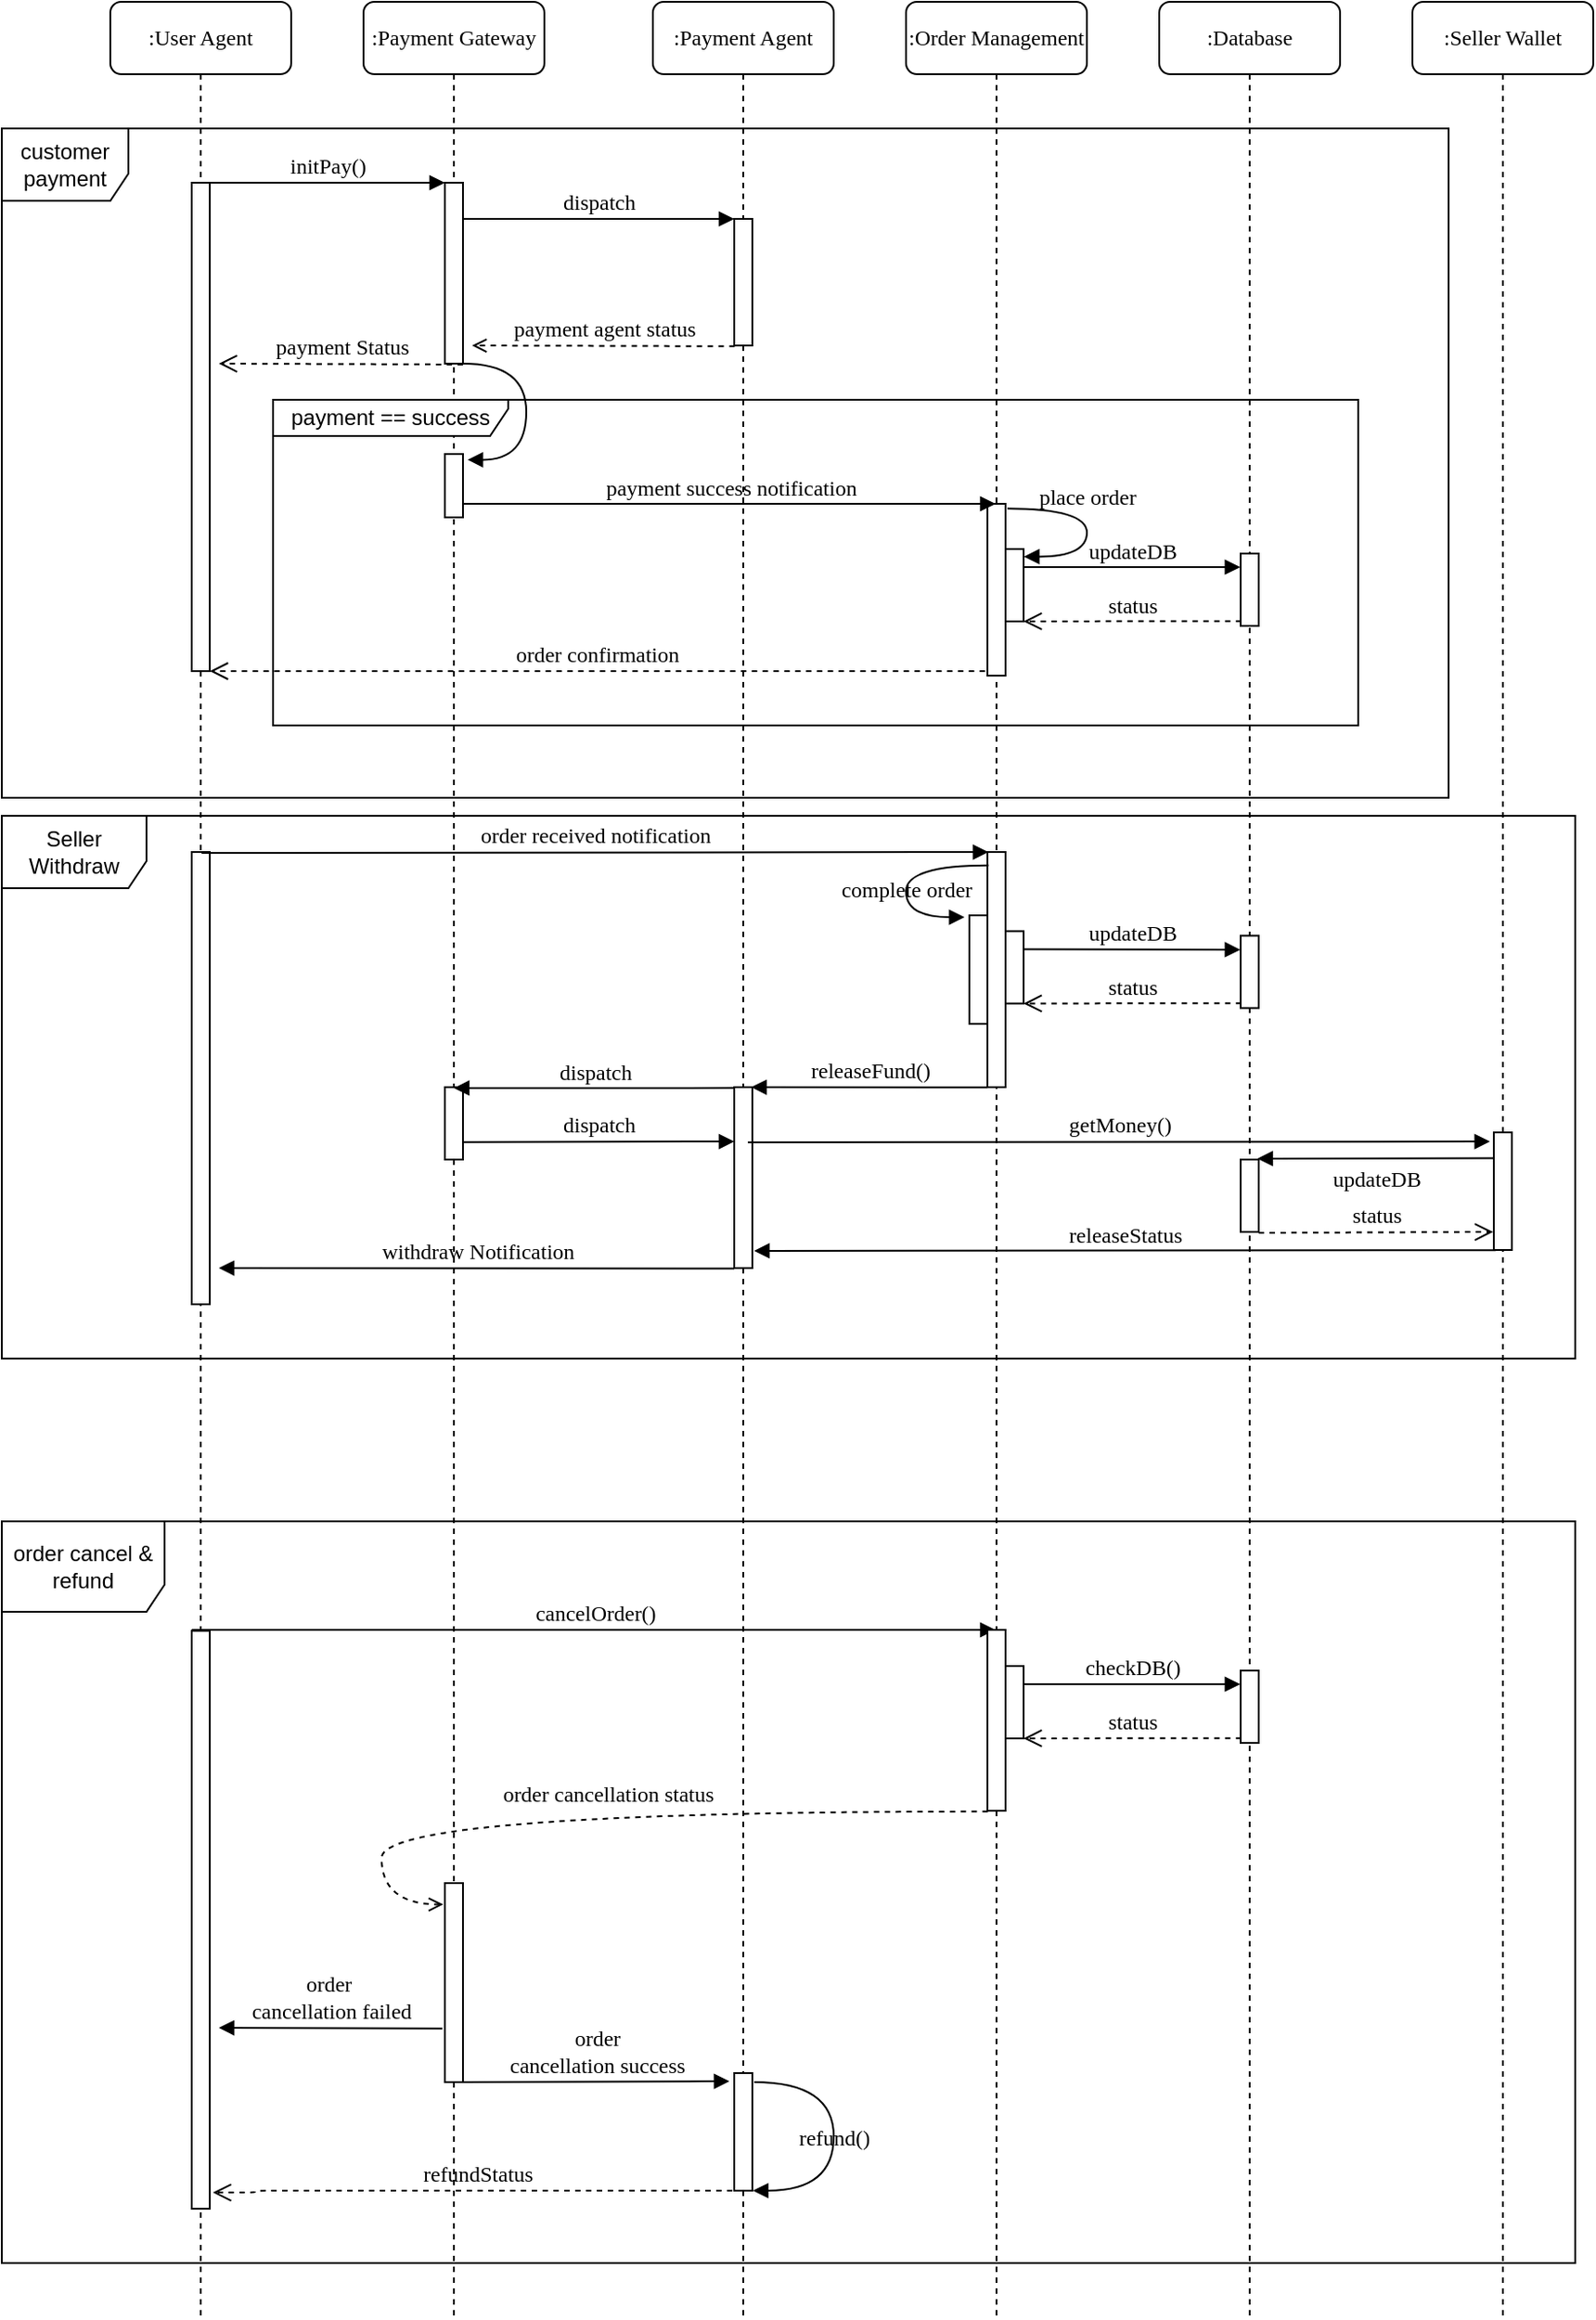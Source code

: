 <mxfile version="26.0.10">
  <diagram name="Page-1" id="13e1069c-82ec-6db2-03f1-153e76fe0fe0">
    <mxGraphModel dx="1909" dy="1107" grid="1" gridSize="10" guides="1" tooltips="1" connect="1" arrows="1" fold="1" page="1" pageScale="1" pageWidth="1100" pageHeight="850" background="none" math="0" shadow="0">
      <root>
        <mxCell id="0" />
        <mxCell id="1" parent="0" />
        <mxCell id="7baba1c4bc27f4b0-2" value=":Payment Gateway" style="shape=umlLifeline;perimeter=lifelinePerimeter;whiteSpace=wrap;html=1;container=1;collapsible=0;recursiveResize=0;outlineConnect=0;rounded=1;shadow=0;comic=0;labelBackgroundColor=none;strokeWidth=1;fontFamily=Verdana;fontSize=12;align=center;" parent="1" vertex="1">
          <mxGeometry x="340" y="80" width="100" height="1280" as="geometry" />
        </mxCell>
        <mxCell id="7baba1c4bc27f4b0-10" value="" style="html=1;points=[];perimeter=orthogonalPerimeter;rounded=0;shadow=0;comic=0;labelBackgroundColor=none;strokeWidth=1;fontFamily=Verdana;fontSize=12;align=center;" parent="7baba1c4bc27f4b0-2" vertex="1">
          <mxGeometry x="45" y="100" width="10" height="100" as="geometry" />
        </mxCell>
        <mxCell id="axSHeAp-DngT5ct-2jIC-14" value="" style="html=1;verticalAlign=bottom;endArrow=block;labelBackgroundColor=none;fontFamily=Verdana;fontSize=12;edgeStyle=orthogonalEdgeStyle;elbow=vertical;exitX=1.098;exitY=0.027;exitDx=0;exitDy=0;exitPerimeter=0;entryX=1.255;entryY=0.091;entryDx=0;entryDy=0;entryPerimeter=0;curved=1;" edge="1" parent="7baba1c4bc27f4b0-2" target="axSHeAp-DngT5ct-2jIC-5">
          <mxGeometry x="0.243" relative="1" as="geometry">
            <mxPoint x="55" y="200" as="sourcePoint" />
            <mxPoint x="64" y="227" as="targetPoint" />
            <Array as="points">
              <mxPoint x="90" y="200" />
              <mxPoint x="90" y="253" />
            </Array>
            <mxPoint as="offset" />
          </mxGeometry>
        </mxCell>
        <mxCell id="axSHeAp-DngT5ct-2jIC-46" value="" style="html=1;points=[];perimeter=orthogonalPerimeter;rounded=0;shadow=0;comic=0;labelBackgroundColor=none;strokeWidth=1;fontFamily=Verdana;fontSize=12;align=center;" vertex="1" parent="7baba1c4bc27f4b0-2">
          <mxGeometry x="45" y="600" width="10" height="40" as="geometry" />
        </mxCell>
        <mxCell id="axSHeAp-DngT5ct-2jIC-60" value="withdraw Notification" style="html=1;verticalAlign=bottom;endArrow=block;labelBackgroundColor=none;fontFamily=Verdana;fontSize=12;edgeStyle=elbowEdgeStyle;elbow=vertical;exitX=0;exitY=1.003;exitDx=0;exitDy=0;exitPerimeter=0;" edge="1" parent="7baba1c4bc27f4b0-2" source="axSHeAp-DngT5ct-2jIC-42">
          <mxGeometry relative="1" as="geometry">
            <mxPoint x="200" y="700" as="sourcePoint" />
            <mxPoint x="-80" y="700" as="targetPoint" />
          </mxGeometry>
        </mxCell>
        <mxCell id="axSHeAp-DngT5ct-2jIC-72" value="" style="html=1;points=[];perimeter=orthogonalPerimeter;rounded=0;shadow=0;comic=0;labelBackgroundColor=none;strokeWidth=1;fontFamily=Verdana;fontSize=12;align=center;" vertex="1" parent="7baba1c4bc27f4b0-2">
          <mxGeometry x="45" y="1040" width="10" height="110" as="geometry" />
        </mxCell>
        <mxCell id="axSHeAp-DngT5ct-2jIC-75" value="order&lt;div&gt;cancellation success&lt;/div&gt;" style="html=1;verticalAlign=bottom;endArrow=block;labelBackgroundColor=none;fontFamily=Verdana;fontSize=12;edgeStyle=elbowEdgeStyle;elbow=vertical;entryX=-0.267;entryY=0.057;entryDx=0;entryDy=0;entryPerimeter=0;" edge="1" parent="7baba1c4bc27f4b0-2" target="axSHeAp-DngT5ct-2jIC-74">
          <mxGeometry relative="1" as="geometry">
            <mxPoint x="55" y="1150" as="sourcePoint" />
            <mxPoint x="175" y="1150" as="targetPoint" />
          </mxGeometry>
        </mxCell>
        <mxCell id="7baba1c4bc27f4b0-3" value=":Payment Agent" style="shape=umlLifeline;perimeter=lifelinePerimeter;whiteSpace=wrap;html=1;container=1;collapsible=0;recursiveResize=0;outlineConnect=0;rounded=1;shadow=0;comic=0;labelBackgroundColor=none;strokeWidth=1;fontFamily=Verdana;fontSize=12;align=center;" parent="1" vertex="1">
          <mxGeometry x="500" y="80" width="100" height="1280" as="geometry" />
        </mxCell>
        <mxCell id="7baba1c4bc27f4b0-13" value="" style="html=1;points=[];perimeter=orthogonalPerimeter;rounded=0;shadow=0;comic=0;labelBackgroundColor=none;strokeWidth=1;fontFamily=Verdana;fontSize=12;align=center;" parent="7baba1c4bc27f4b0-3" vertex="1">
          <mxGeometry x="45" y="120" width="10" height="70" as="geometry" />
        </mxCell>
        <mxCell id="axSHeAp-DngT5ct-2jIC-42" value="" style="html=1;points=[];perimeter=orthogonalPerimeter;rounded=0;shadow=0;comic=0;labelBackgroundColor=none;strokeWidth=1;fontFamily=Verdana;fontSize=12;align=center;" vertex="1" parent="7baba1c4bc27f4b0-3">
          <mxGeometry x="45" y="600" width="10" height="100" as="geometry" />
        </mxCell>
        <mxCell id="axSHeAp-DngT5ct-2jIC-53" value="dispatch" style="html=1;verticalAlign=bottom;endArrow=block;labelBackgroundColor=none;fontFamily=Verdana;fontSize=12;edgeStyle=elbowEdgeStyle;elbow=vertical;" edge="1" parent="7baba1c4bc27f4b0-3" target="7baba1c4bc27f4b0-2">
          <mxGeometry relative="1" as="geometry">
            <mxPoint x="45" y="600.43" as="sourcePoint" />
            <mxPoint x="-86" y="600.31" as="targetPoint" />
          </mxGeometry>
        </mxCell>
        <mxCell id="axSHeAp-DngT5ct-2jIC-54" value="dispatch" style="html=1;verticalAlign=bottom;endArrow=block;entryX=0;entryY=0;labelBackgroundColor=none;fontFamily=Verdana;fontSize=12;edgeStyle=elbowEdgeStyle;elbow=vertical;" edge="1" parent="7baba1c4bc27f4b0-3">
          <mxGeometry relative="1" as="geometry">
            <mxPoint x="-105" y="630.33" as="sourcePoint" />
            <mxPoint x="45" y="630" as="targetPoint" />
          </mxGeometry>
        </mxCell>
        <mxCell id="axSHeAp-DngT5ct-2jIC-20" value="cancelOrder()" style="html=1;verticalAlign=bottom;endArrow=block;labelBackgroundColor=none;fontFamily=Verdana;fontSize=12;edgeStyle=elbowEdgeStyle;elbow=vertical;" edge="1" parent="7baba1c4bc27f4b0-3" target="7baba1c4bc27f4b0-4">
          <mxGeometry relative="1" as="geometry">
            <mxPoint x="-255" y="900" as="sourcePoint" />
            <mxPoint x="160" y="900" as="targetPoint" />
          </mxGeometry>
        </mxCell>
        <mxCell id="axSHeAp-DngT5ct-2jIC-74" value="" style="html=1;points=[];perimeter=orthogonalPerimeter;rounded=0;shadow=0;comic=0;labelBackgroundColor=none;strokeWidth=1;fontFamily=Verdana;fontSize=12;align=center;" vertex="1" parent="7baba1c4bc27f4b0-3">
          <mxGeometry x="45" y="1145" width="10" height="65" as="geometry" />
        </mxCell>
        <mxCell id="axSHeAp-DngT5ct-2jIC-76" value="refund()" style="html=1;verticalAlign=bottom;endArrow=block;labelBackgroundColor=none;fontFamily=Verdana;fontSize=12;edgeStyle=orthogonalEdgeStyle;elbow=vertical;exitX=1.098;exitY=0.027;exitDx=0;exitDy=0;exitPerimeter=0;entryX=1.032;entryY=0.99;entryDx=0;entryDy=0;entryPerimeter=0;curved=1;" edge="1" parent="7baba1c4bc27f4b0-3" target="axSHeAp-DngT5ct-2jIC-74">
          <mxGeometry x="0.125" relative="1" as="geometry">
            <mxPoint x="55.96" y="1150" as="sourcePoint" />
            <mxPoint x="64.96" y="1177" as="targetPoint" />
            <Array as="points">
              <mxPoint x="100" y="1150" />
              <mxPoint x="100" y="1210" />
              <mxPoint x="55" y="1210" />
            </Array>
            <mxPoint as="offset" />
          </mxGeometry>
        </mxCell>
        <mxCell id="7baba1c4bc27f4b0-4" value=":Order Management" style="shape=umlLifeline;perimeter=lifelinePerimeter;whiteSpace=wrap;html=1;container=1;collapsible=0;recursiveResize=0;outlineConnect=0;rounded=1;shadow=0;comic=0;labelBackgroundColor=none;strokeWidth=1;fontFamily=Verdana;fontSize=12;align=center;" parent="1" vertex="1">
          <mxGeometry x="640" y="80" width="100" height="1280" as="geometry" />
        </mxCell>
        <mxCell id="axSHeAp-DngT5ct-2jIC-27" value="" style="html=1;points=[];perimeter=orthogonalPerimeter;rounded=0;shadow=0;comic=0;labelBackgroundColor=none;strokeWidth=1;fontFamily=Verdana;fontSize=12;align=center;" vertex="1" parent="7baba1c4bc27f4b0-4">
          <mxGeometry x="45" y="470" width="10" height="130" as="geometry" />
        </mxCell>
        <mxCell id="axSHeAp-DngT5ct-2jIC-32" value="" style="html=1;points=[];perimeter=orthogonalPerimeter;rounded=0;shadow=0;comic=0;labelBackgroundColor=none;strokeWidth=1;fontFamily=Verdana;fontSize=12;align=center;" vertex="1" parent="7baba1c4bc27f4b0-4">
          <mxGeometry x="35" y="505" width="10" height="60" as="geometry" />
        </mxCell>
        <mxCell id="axSHeAp-DngT5ct-2jIC-34" value="complete order" style="html=1;verticalAlign=bottom;endArrow=block;labelBackgroundColor=none;fontFamily=Verdana;fontSize=12;edgeStyle=orthogonalEdgeStyle;elbow=vertical;exitX=0.067;exitY=0.057;exitDx=0;exitDy=0;exitPerimeter=0;entryX=-0.267;entryY=0.017;entryDx=0;entryDy=0;entryPerimeter=0;curved=1;" edge="1" parent="7baba1c4bc27f4b0-4" source="axSHeAp-DngT5ct-2jIC-27" target="axSHeAp-DngT5ct-2jIC-32">
          <mxGeometry x="0.281" relative="1" as="geometry">
            <mxPoint x="-20" y="478" as="sourcePoint" />
            <mxPoint x="-11" y="505" as="targetPoint" />
            <Array as="points">
              <mxPoint y="477" />
              <mxPoint y="506" />
            </Array>
            <mxPoint as="offset" />
          </mxGeometry>
        </mxCell>
        <mxCell id="axSHeAp-DngT5ct-2jIC-44" value="releaseFund()" style="html=1;verticalAlign=bottom;endArrow=block;labelBackgroundColor=none;fontFamily=Verdana;fontSize=12;edgeStyle=elbowEdgeStyle;elbow=vertical;entryX=0.941;entryY=0.002;entryDx=0;entryDy=0;entryPerimeter=0;" edge="1" parent="7baba1c4bc27f4b0-4" target="axSHeAp-DngT5ct-2jIC-42">
          <mxGeometry relative="1" as="geometry">
            <mxPoint x="45" y="600.12" as="sourcePoint" />
            <mxPoint x="-80" y="600" as="targetPoint" />
          </mxGeometry>
        </mxCell>
        <mxCell id="axSHeAp-DngT5ct-2jIC-39" value="getMoney()" style="html=1;verticalAlign=bottom;endArrow=block;labelBackgroundColor=none;fontFamily=Verdana;fontSize=12;edgeStyle=elbowEdgeStyle;elbow=vertical;entryX=-0.213;entryY=0.076;entryDx=0;entryDy=0;entryPerimeter=0;" edge="1" parent="7baba1c4bc27f4b0-4" target="axSHeAp-DngT5ct-2jIC-41">
          <mxGeometry relative="1" as="geometry">
            <mxPoint x="-87.5" y="630.5" as="sourcePoint" />
            <Array as="points">
              <mxPoint x="-87.5" y="630" />
            </Array>
            <mxPoint x="320" y="630" as="targetPoint" />
          </mxGeometry>
        </mxCell>
        <mxCell id="axSHeAp-DngT5ct-2jIC-24" value="" style="html=1;points=[];perimeter=orthogonalPerimeter;rounded=0;shadow=0;comic=0;labelBackgroundColor=none;strokeWidth=1;fontFamily=Verdana;fontSize=12;align=center;" vertex="1" parent="7baba1c4bc27f4b0-4">
          <mxGeometry x="45" y="900" width="10" height="100" as="geometry" />
        </mxCell>
        <mxCell id="7baba1c4bc27f4b0-5" value=":Database" style="shape=umlLifeline;perimeter=lifelinePerimeter;whiteSpace=wrap;html=1;container=1;collapsible=0;recursiveResize=0;outlineConnect=0;rounded=1;shadow=0;comic=0;labelBackgroundColor=none;strokeWidth=1;fontFamily=Verdana;fontSize=12;align=center;" parent="1" vertex="1">
          <mxGeometry x="780" y="80" width="100" height="1280" as="geometry" />
        </mxCell>
        <mxCell id="axSHeAp-DngT5ct-2jIC-35" value="" style="html=1;points=[];perimeter=orthogonalPerimeter;rounded=0;shadow=0;comic=0;labelBackgroundColor=none;strokeWidth=1;fontFamily=Verdana;fontSize=12;align=center;" vertex="1" parent="7baba1c4bc27f4b0-5">
          <mxGeometry x="-85" y="513.75" width="10" height="40" as="geometry" />
        </mxCell>
        <mxCell id="axSHeAp-DngT5ct-2jIC-36" value="" style="html=1;points=[];perimeter=orthogonalPerimeter;rounded=0;shadow=0;comic=0;labelBackgroundColor=none;strokeWidth=1;fontFamily=Verdana;fontSize=12;align=center;" vertex="1" parent="7baba1c4bc27f4b0-5">
          <mxGeometry x="45" y="516.25" width="10" height="40" as="geometry" />
        </mxCell>
        <mxCell id="axSHeAp-DngT5ct-2jIC-37" value="updateDB" style="html=1;verticalAlign=bottom;endArrow=block;labelBackgroundColor=none;fontFamily=Verdana;fontSize=12;edgeStyle=elbowEdgeStyle;elbow=vertical;entryX=-0.019;entryY=0.191;entryDx=0;entryDy=0;entryPerimeter=0;" edge="1" parent="7baba1c4bc27f4b0-5" target="axSHeAp-DngT5ct-2jIC-36">
          <mxGeometry relative="1" as="geometry">
            <mxPoint x="-75" y="523.75" as="sourcePoint" />
            <mxPoint x="30" y="523.75" as="targetPoint" />
          </mxGeometry>
        </mxCell>
        <mxCell id="axSHeAp-DngT5ct-2jIC-38" value="status" style="html=1;verticalAlign=bottom;endArrow=open;dashed=1;endSize=8;labelBackgroundColor=none;fontFamily=Verdana;fontSize=12;edgeStyle=elbowEdgeStyle;elbow=vertical;exitX=0.036;exitY=0.933;exitDx=0;exitDy=0;exitPerimeter=0;entryX=0.996;entryY=1.013;entryDx=0;entryDy=0;entryPerimeter=0;" edge="1" parent="7baba1c4bc27f4b0-5" source="axSHeAp-DngT5ct-2jIC-36" target="axSHeAp-DngT5ct-2jIC-35">
          <mxGeometry relative="1" as="geometry">
            <mxPoint x="-70" y="553.75" as="targetPoint" />
            <Array as="points">
              <mxPoint x="-5" y="553.75" />
              <mxPoint x="25" y="553.75" />
            </Array>
            <mxPoint x="40" y="553.75" as="sourcePoint" />
          </mxGeometry>
        </mxCell>
        <mxCell id="axSHeAp-DngT5ct-2jIC-55" value="" style="html=1;points=[];perimeter=orthogonalPerimeter;rounded=0;shadow=0;comic=0;labelBackgroundColor=none;strokeWidth=1;fontFamily=Verdana;fontSize=12;align=center;" vertex="1" parent="7baba1c4bc27f4b0-5">
          <mxGeometry x="45" y="640" width="10" height="40" as="geometry" />
        </mxCell>
        <mxCell id="axSHeAp-DngT5ct-2jIC-66" value="" style="html=1;points=[];perimeter=orthogonalPerimeter;rounded=0;shadow=0;comic=0;labelBackgroundColor=none;strokeWidth=1;fontFamily=Verdana;fontSize=12;align=center;" vertex="1" parent="7baba1c4bc27f4b0-5">
          <mxGeometry x="-85" y="920" width="10" height="40" as="geometry" />
        </mxCell>
        <mxCell id="axSHeAp-DngT5ct-2jIC-67" value="" style="html=1;points=[];perimeter=orthogonalPerimeter;rounded=0;shadow=0;comic=0;labelBackgroundColor=none;strokeWidth=1;fontFamily=Verdana;fontSize=12;align=center;" vertex="1" parent="7baba1c4bc27f4b0-5">
          <mxGeometry x="45" y="922.5" width="10" height="40" as="geometry" />
        </mxCell>
        <mxCell id="axSHeAp-DngT5ct-2jIC-68" value="checkDB()" style="html=1;verticalAlign=bottom;endArrow=block;labelBackgroundColor=none;fontFamily=Verdana;fontSize=12;edgeStyle=elbowEdgeStyle;elbow=vertical;entryX=-0.019;entryY=0.191;entryDx=0;entryDy=0;entryPerimeter=0;" edge="1" parent="7baba1c4bc27f4b0-5" target="axSHeAp-DngT5ct-2jIC-67">
          <mxGeometry relative="1" as="geometry">
            <mxPoint x="-75" y="930" as="sourcePoint" />
            <mxPoint x="30" y="930" as="targetPoint" />
          </mxGeometry>
        </mxCell>
        <mxCell id="axSHeAp-DngT5ct-2jIC-69" value="status" style="html=1;verticalAlign=bottom;endArrow=open;dashed=1;endSize=8;labelBackgroundColor=none;fontFamily=Verdana;fontSize=12;edgeStyle=elbowEdgeStyle;elbow=vertical;exitX=0.036;exitY=0.933;exitDx=0;exitDy=0;exitPerimeter=0;entryX=0.996;entryY=1.013;entryDx=0;entryDy=0;entryPerimeter=0;" edge="1" parent="7baba1c4bc27f4b0-5" source="axSHeAp-DngT5ct-2jIC-67" target="axSHeAp-DngT5ct-2jIC-66">
          <mxGeometry relative="1" as="geometry">
            <mxPoint x="-70" y="960" as="targetPoint" />
            <Array as="points">
              <mxPoint x="-5" y="960" />
              <mxPoint x="25" y="960" />
            </Array>
            <mxPoint x="40" y="960" as="sourcePoint" />
          </mxGeometry>
        </mxCell>
        <mxCell id="7baba1c4bc27f4b0-8" value=":User Agent" style="shape=umlLifeline;perimeter=lifelinePerimeter;whiteSpace=wrap;html=1;container=1;collapsible=0;recursiveResize=0;outlineConnect=0;rounded=1;shadow=0;comic=0;labelBackgroundColor=none;strokeWidth=1;fontFamily=Verdana;fontSize=12;align=center;" parent="1" vertex="1">
          <mxGeometry x="200" y="80" width="100" height="1280" as="geometry" />
        </mxCell>
        <mxCell id="7baba1c4bc27f4b0-9" value="" style="html=1;points=[];perimeter=orthogonalPerimeter;rounded=0;shadow=0;comic=0;labelBackgroundColor=none;strokeWidth=1;fontFamily=Verdana;fontSize=12;align=center;" parent="7baba1c4bc27f4b0-8" vertex="1">
          <mxGeometry x="45" y="100" width="10" height="270" as="geometry" />
        </mxCell>
        <mxCell id="axSHeAp-DngT5ct-2jIC-26" value="" style="html=1;points=[];perimeter=orthogonalPerimeter;rounded=0;shadow=0;comic=0;labelBackgroundColor=none;strokeWidth=1;fontFamily=Verdana;fontSize=12;align=center;" vertex="1" parent="7baba1c4bc27f4b0-8">
          <mxGeometry x="45" y="470" width="10" height="250" as="geometry" />
        </mxCell>
        <mxCell id="axSHeAp-DngT5ct-2jIC-19" value="" style="html=1;points=[];perimeter=orthogonalPerimeter;rounded=0;shadow=0;comic=0;labelBackgroundColor=none;strokeWidth=1;fontFamily=Verdana;fontSize=12;align=center;" vertex="1" parent="7baba1c4bc27f4b0-8">
          <mxGeometry x="45" y="900.56" width="10" height="319.44" as="geometry" />
        </mxCell>
        <mxCell id="7baba1c4bc27f4b0-11" value="initPay()" style="html=1;verticalAlign=bottom;endArrow=block;entryX=0;entryY=0;labelBackgroundColor=none;fontFamily=Verdana;fontSize=12;edgeStyle=elbowEdgeStyle;elbow=vertical;" parent="1" source="7baba1c4bc27f4b0-9" target="7baba1c4bc27f4b0-10" edge="1">
          <mxGeometry relative="1" as="geometry">
            <mxPoint x="320" y="190" as="sourcePoint" />
          </mxGeometry>
        </mxCell>
        <mxCell id="7baba1c4bc27f4b0-14" value="dispatch" style="html=1;verticalAlign=bottom;endArrow=block;entryX=0;entryY=0;labelBackgroundColor=none;fontFamily=Verdana;fontSize=12;edgeStyle=elbowEdgeStyle;elbow=vertical;" parent="1" source="7baba1c4bc27f4b0-10" target="7baba1c4bc27f4b0-13" edge="1">
          <mxGeometry relative="1" as="geometry">
            <mxPoint x="470" y="200" as="sourcePoint" />
          </mxGeometry>
        </mxCell>
        <mxCell id="axSHeAp-DngT5ct-2jIC-3" value="payment agent status" style="html=1;verticalAlign=bottom;endArrow=open;labelBackgroundColor=none;fontFamily=Verdana;fontSize=12;edgeStyle=elbowEdgeStyle;elbow=vertical;exitX=0.026;exitY=1.006;exitDx=0;exitDy=0;exitPerimeter=0;dashed=1;endFill=0;" edge="1" parent="1" source="7baba1c4bc27f4b0-13">
          <mxGeometry relative="1" as="geometry">
            <mxPoint x="540" y="300" as="sourcePoint" />
            <mxPoint x="400" y="270" as="targetPoint" />
          </mxGeometry>
        </mxCell>
        <mxCell id="axSHeAp-DngT5ct-2jIC-4" value="payment Status" style="html=1;verticalAlign=bottom;endArrow=open;dashed=1;endSize=8;labelBackgroundColor=none;fontFamily=Verdana;fontSize=12;" edge="1" parent="1">
          <mxGeometry relative="1" as="geometry">
            <mxPoint x="260" y="280" as="targetPoint" />
            <mxPoint x="395" y="280.5" as="sourcePoint" />
          </mxGeometry>
        </mxCell>
        <mxCell id="7baba1c4bc27f4b0-16" value="" style="html=1;points=[];perimeter=orthogonalPerimeter;rounded=0;shadow=0;comic=0;labelBackgroundColor=none;strokeWidth=1;fontFamily=Verdana;fontSize=12;align=center;" parent="1" vertex="1">
          <mxGeometry x="685" y="357.5" width="10" height="95" as="geometry" />
        </mxCell>
        <mxCell id="7baba1c4bc27f4b0-17" value="payment success notification" style="html=1;verticalAlign=bottom;endArrow=block;labelBackgroundColor=none;fontFamily=Verdana;fontSize=12;edgeStyle=elbowEdgeStyle;elbow=vertical;" parent="1" source="axSHeAp-DngT5ct-2jIC-5" edge="1">
          <mxGeometry relative="1" as="geometry">
            <mxPoint x="390" y="357.5" as="sourcePoint" />
            <Array as="points">
              <mxPoint x="395" y="357.5" />
            </Array>
            <mxPoint x="689.5" y="357.5" as="targetPoint" />
          </mxGeometry>
        </mxCell>
        <mxCell id="axSHeAp-DngT5ct-2jIC-8" value="" style="html=1;points=[];perimeter=orthogonalPerimeter;rounded=0;shadow=0;comic=0;labelBackgroundColor=none;strokeWidth=1;fontFamily=Verdana;fontSize=12;align=center;" vertex="1" parent="1">
          <mxGeometry x="695" y="382.5" width="10" height="40" as="geometry" />
        </mxCell>
        <mxCell id="axSHeAp-DngT5ct-2jIC-9" value="place order" style="html=1;verticalAlign=bottom;endArrow=block;labelBackgroundColor=none;fontFamily=Verdana;fontSize=12;edgeStyle=orthogonalEdgeStyle;elbow=vertical;exitX=1.098;exitY=0.027;exitDx=0;exitDy=0;exitPerimeter=0;entryX=1.019;entryY=0.106;entryDx=0;entryDy=0;entryPerimeter=0;curved=1;" edge="1" parent="1" source="7baba1c4bc27f4b0-16" target="axSHeAp-DngT5ct-2jIC-8">
          <mxGeometry x="-0.119" relative="1" as="geometry">
            <mxPoint x="750" y="352.5" as="sourcePoint" />
            <mxPoint x="760" y="372.5" as="targetPoint" />
            <Array as="points">
              <mxPoint x="740" y="359.5" />
              <mxPoint x="740" y="386.5" />
            </Array>
            <mxPoint as="offset" />
          </mxGeometry>
        </mxCell>
        <mxCell id="7baba1c4bc27f4b0-19" value="" style="html=1;points=[];perimeter=orthogonalPerimeter;rounded=0;shadow=0;comic=0;labelBackgroundColor=none;strokeWidth=1;fontFamily=Verdana;fontSize=12;align=center;" parent="1" vertex="1">
          <mxGeometry x="825" y="385" width="10" height="40" as="geometry" />
        </mxCell>
        <mxCell id="axSHeAp-DngT5ct-2jIC-12" value="updateDB" style="html=1;verticalAlign=bottom;endArrow=block;labelBackgroundColor=none;fontFamily=Verdana;fontSize=12;edgeStyle=elbowEdgeStyle;elbow=vertical;entryX=-0.019;entryY=0.191;entryDx=0;entryDy=0;entryPerimeter=0;" edge="1" parent="1" target="7baba1c4bc27f4b0-19">
          <mxGeometry relative="1" as="geometry">
            <mxPoint x="705" y="392.5" as="sourcePoint" />
            <mxPoint x="810" y="392.5" as="targetPoint" />
          </mxGeometry>
        </mxCell>
        <mxCell id="axSHeAp-DngT5ct-2jIC-11" value="status" style="html=1;verticalAlign=bottom;endArrow=open;dashed=1;endSize=8;labelBackgroundColor=none;fontFamily=Verdana;fontSize=12;edgeStyle=elbowEdgeStyle;elbow=vertical;exitX=0.036;exitY=0.933;exitDx=0;exitDy=0;exitPerimeter=0;entryX=0.996;entryY=1.013;entryDx=0;entryDy=0;entryPerimeter=0;" edge="1" parent="1" source="7baba1c4bc27f4b0-19" target="axSHeAp-DngT5ct-2jIC-8">
          <mxGeometry relative="1" as="geometry">
            <mxPoint x="710" y="422.5" as="targetPoint" />
            <Array as="points">
              <mxPoint x="775" y="422.5" />
              <mxPoint x="805" y="422.5" />
            </Array>
            <mxPoint x="820" y="422.5" as="sourcePoint" />
          </mxGeometry>
        </mxCell>
        <mxCell id="axSHeAp-DngT5ct-2jIC-13" value="" style="html=1;verticalAlign=bottom;endArrow=block;labelBackgroundColor=none;fontFamily=Verdana;fontSize=12;edgeStyle=elbowEdgeStyle;elbow=vertical;" edge="1" parent="1" target="axSHeAp-DngT5ct-2jIC-5">
          <mxGeometry relative="1" as="geometry">
            <mxPoint x="390" y="357.5" as="sourcePoint" />
            <Array as="points" />
            <mxPoint x="689.5" y="357.5" as="targetPoint" />
          </mxGeometry>
        </mxCell>
        <mxCell id="axSHeAp-DngT5ct-2jIC-5" value="" style="html=1;points=[];perimeter=orthogonalPerimeter;rounded=0;shadow=0;comic=0;labelBackgroundColor=none;strokeWidth=1;fontFamily=Verdana;fontSize=12;align=center;" vertex="1" parent="1">
          <mxGeometry x="385" y="330" width="10" height="35" as="geometry" />
        </mxCell>
        <mxCell id="7baba1c4bc27f4b0-30" value="order confirmation" style="html=1;verticalAlign=bottom;endArrow=open;dashed=1;endSize=8;labelBackgroundColor=none;fontFamily=Verdana;fontSize=12;edgeStyle=elbowEdgeStyle;elbow=vertical;exitX=-0.131;exitY=0.974;exitDx=0;exitDy=0;exitPerimeter=0;" parent="1" source="7baba1c4bc27f4b0-16" edge="1">
          <mxGeometry relative="1" as="geometry">
            <mxPoint x="255" y="450" as="targetPoint" />
            <Array as="points">
              <mxPoint x="670" y="450" />
            </Array>
            <mxPoint x="680" y="450" as="sourcePoint" />
          </mxGeometry>
        </mxCell>
        <mxCell id="axSHeAp-DngT5ct-2jIC-17" value="payment == success" style="shape=umlFrame;whiteSpace=wrap;html=1;pointerEvents=0;width=130;height=20;" vertex="1" parent="1">
          <mxGeometry x="290" y="300" width="600" height="180" as="geometry" />
        </mxCell>
        <mxCell id="axSHeAp-DngT5ct-2jIC-18" value="customer payment" style="shape=umlFrame;whiteSpace=wrap;html=1;pointerEvents=0;width=70;height=40;" vertex="1" parent="1">
          <mxGeometry x="140" y="150" width="800" height="370" as="geometry" />
        </mxCell>
        <mxCell id="axSHeAp-DngT5ct-2jIC-25" value=":Seller Wallet" style="shape=umlLifeline;perimeter=lifelinePerimeter;whiteSpace=wrap;html=1;container=1;collapsible=0;recursiveResize=0;outlineConnect=0;rounded=1;shadow=0;comic=0;labelBackgroundColor=none;strokeWidth=1;fontFamily=Verdana;fontSize=12;align=center;" vertex="1" parent="1">
          <mxGeometry x="920" y="80" width="100" height="1280" as="geometry" />
        </mxCell>
        <mxCell id="axSHeAp-DngT5ct-2jIC-41" value="" style="html=1;points=[];perimeter=orthogonalPerimeter;rounded=0;shadow=0;comic=0;labelBackgroundColor=none;strokeWidth=1;fontFamily=Verdana;fontSize=12;align=center;" vertex="1" parent="axSHeAp-DngT5ct-2jIC-25">
          <mxGeometry x="45" y="625" width="10" height="65" as="geometry" />
        </mxCell>
        <mxCell id="axSHeAp-DngT5ct-2jIC-58" value="releaseStatus" style="html=1;verticalAlign=bottom;endArrow=block;labelBackgroundColor=none;fontFamily=Verdana;fontSize=12;edgeStyle=elbowEdgeStyle;elbow=vertical;entryX=1.1;entryY=0.907;entryDx=0;entryDy=0;entryPerimeter=0;" edge="1" parent="axSHeAp-DngT5ct-2jIC-25" target="axSHeAp-DngT5ct-2jIC-42">
          <mxGeometry relative="1" as="geometry">
            <mxPoint x="46" y="690.12" as="sourcePoint" />
            <mxPoint x="-360" y="690" as="targetPoint" />
          </mxGeometry>
        </mxCell>
        <mxCell id="axSHeAp-DngT5ct-2jIC-29" value="order received notification" style="html=1;verticalAlign=bottom;endArrow=block;labelBackgroundColor=none;fontFamily=Verdana;fontSize=12;edgeStyle=elbowEdgeStyle;elbow=vertical;entryX=0.049;entryY=0.004;entryDx=0;entryDy=0;entryPerimeter=0;" edge="1" parent="1" target="axSHeAp-DngT5ct-2jIC-27">
          <mxGeometry relative="1" as="geometry">
            <mxPoint x="250.5" y="550.5" as="sourcePoint" />
            <Array as="points">
              <mxPoint x="250.5" y="550" />
            </Array>
            <mxPoint x="680" y="550" as="targetPoint" />
          </mxGeometry>
        </mxCell>
        <mxCell id="axSHeAp-DngT5ct-2jIC-57" value="status" style="html=1;verticalAlign=bottom;endArrow=open;dashed=1;endSize=8;labelBackgroundColor=none;fontFamily=Verdana;fontSize=12;edgeStyle=elbowEdgeStyle;elbow=vertical;entryX=-0.038;entryY=0.841;entryDx=0;entryDy=0;entryPerimeter=0;" edge="1" parent="1" target="axSHeAp-DngT5ct-2jIC-41">
          <mxGeometry relative="1" as="geometry">
            <mxPoint x="914.5" y="760" as="targetPoint" />
            <Array as="points">
              <mxPoint x="860" y="760" />
              <mxPoint x="890" y="760" />
            </Array>
            <mxPoint x="835" y="760.5" as="sourcePoint" />
          </mxGeometry>
        </mxCell>
        <mxCell id="axSHeAp-DngT5ct-2jIC-56" value="updateDB" style="html=1;verticalAlign=bottom;endArrow=block;labelBackgroundColor=none;fontFamily=Verdana;fontSize=12;edgeStyle=elbowEdgeStyle;elbow=vertical;exitX=0.02;exitY=0.219;exitDx=0;exitDy=0;exitPerimeter=0;entryX=0.929;entryY=-0.012;entryDx=0;entryDy=0;entryPerimeter=0;" edge="1" parent="1" target="axSHeAp-DngT5ct-2jIC-55" source="axSHeAp-DngT5ct-2jIC-41">
          <mxGeometry x="0.001" y="20" relative="1" as="geometry">
            <mxPoint x="959.77" y="719.82" as="sourcePoint" />
            <mxPoint x="840" y="720" as="targetPoint" />
            <mxPoint as="offset" />
          </mxGeometry>
        </mxCell>
        <mxCell id="axSHeAp-DngT5ct-2jIC-61" value="Seller Withdraw" style="shape=umlFrame;whiteSpace=wrap;html=1;pointerEvents=0;width=80;height=40;" vertex="1" parent="1">
          <mxGeometry x="140" y="530" width="870" height="300" as="geometry" />
        </mxCell>
        <mxCell id="axSHeAp-DngT5ct-2jIC-23" value="order cancellation status" style="html=1;verticalAlign=bottom;endArrow=open;labelBackgroundColor=none;fontFamily=Verdana;fontSize=12;edgeStyle=orthogonalEdgeStyle;elbow=vertical;exitX=0.026;exitY=1.006;exitDx=0;exitDy=0;exitPerimeter=0;dashed=1;endFill=0;entryX=-0.091;entryY=0.107;entryDx=0;entryDy=0;entryPerimeter=0;curved=1;" edge="1" parent="1" target="axSHeAp-DngT5ct-2jIC-72">
          <mxGeometry relative="1" as="geometry">
            <mxPoint x="685.26" y="1080.42" as="sourcePoint" />
            <mxPoint x="308.896" y="1080" as="targetPoint" />
            <Array as="points">
              <mxPoint x="350" y="1080" />
              <mxPoint x="350" y="1132" />
            </Array>
          </mxGeometry>
        </mxCell>
        <mxCell id="axSHeAp-DngT5ct-2jIC-73" value="order&amp;nbsp;&lt;div&gt;cancellation failed&lt;/div&gt;" style="html=1;verticalAlign=bottom;endArrow=block;labelBackgroundColor=none;fontFamily=Verdana;fontSize=12;edgeStyle=elbowEdgeStyle;elbow=vertical;exitX=-0.136;exitY=0.731;exitDx=0;exitDy=0;exitPerimeter=0;" edge="1" parent="1" source="axSHeAp-DngT5ct-2jIC-72">
          <mxGeometry relative="1" as="geometry">
            <mxPoint x="540" y="1200" as="sourcePoint" />
            <mxPoint x="260" y="1200" as="targetPoint" />
          </mxGeometry>
        </mxCell>
        <mxCell id="axSHeAp-DngT5ct-2jIC-77" value="refundStatus" style="html=1;verticalAlign=bottom;endArrow=open;dashed=1;endSize=8;labelBackgroundColor=none;fontFamily=Verdana;fontSize=12;edgeStyle=elbowEdgeStyle;elbow=horizontal;exitX=0.036;exitY=0.933;exitDx=0;exitDy=0;exitPerimeter=0;entryX=1.171;entryY=0.972;entryDx=0;entryDy=0;entryPerimeter=0;" edge="1" parent="1" target="axSHeAp-DngT5ct-2jIC-19">
          <mxGeometry relative="1" as="geometry">
            <mxPoint x="330" y="1290" as="targetPoint" />
            <Array as="points">
              <mxPoint x="280" y="1291" />
              <mxPoint x="530" y="1290" />
            </Array>
            <mxPoint x="550" y="1290" as="sourcePoint" />
          </mxGeometry>
        </mxCell>
        <mxCell id="axSHeAp-DngT5ct-2jIC-78" value="order cancel &amp;amp; refund" style="shape=umlFrame;whiteSpace=wrap;html=1;pointerEvents=0;width=90;height=50;" vertex="1" parent="1">
          <mxGeometry x="140" y="920" width="870" height="410" as="geometry" />
        </mxCell>
      </root>
    </mxGraphModel>
  </diagram>
</mxfile>
